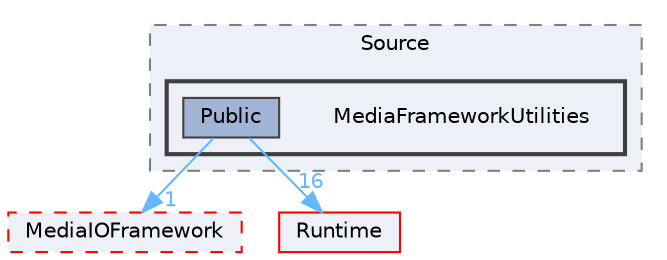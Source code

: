 digraph "MediaFrameworkUtilities"
{
 // INTERACTIVE_SVG=YES
 // LATEX_PDF_SIZE
  bgcolor="transparent";
  edge [fontname=Helvetica,fontsize=10,labelfontname=Helvetica,labelfontsize=10];
  node [fontname=Helvetica,fontsize=10,shape=box,height=0.2,width=0.4];
  compound=true
  subgraph clusterdir_efc599df7c05f0a22919286263d2d538 {
    graph [ bgcolor="#edf0f7", pencolor="grey50", label="Source", fontname=Helvetica,fontsize=10 style="filled,dashed", URL="dir_efc599df7c05f0a22919286263d2d538.html",tooltip=""]
  subgraph clusterdir_6eb1c2bebe3fed0524c1b46684d087b9 {
    graph [ bgcolor="#edf0f7", pencolor="grey25", label="", fontname=Helvetica,fontsize=10 style="filled,bold", URL="dir_6eb1c2bebe3fed0524c1b46684d087b9.html",tooltip=""]
    dir_6eb1c2bebe3fed0524c1b46684d087b9 [shape=plaintext, label="MediaFrameworkUtilities"];
  dir_e033ff32cac7ca907cb10a4f527589cf [label="Public", fillcolor="#a2b4d6", color="grey25", style="filled", URL="dir_e033ff32cac7ca907cb10a4f527589cf.html",tooltip=""];
  }
  }
  dir_7a1af25e7f68a5cdf9018ea3121afe17 [label="MediaIOFramework", fillcolor="#edf0f7", color="red", style="filled,dashed", URL="dir_7a1af25e7f68a5cdf9018ea3121afe17.html",tooltip=""];
  dir_7536b172fbd480bfd146a1b1acd6856b [label="Runtime", fillcolor="#edf0f7", color="red", style="filled", URL="dir_7536b172fbd480bfd146a1b1acd6856b.html",tooltip=""];
  dir_e033ff32cac7ca907cb10a4f527589cf->dir_7536b172fbd480bfd146a1b1acd6856b [headlabel="16", labeldistance=1.5 headhref="dir_000835_000984.html" href="dir_000835_000984.html" color="steelblue1" fontcolor="steelblue1"];
  dir_e033ff32cac7ca907cb10a4f527589cf->dir_7a1af25e7f68a5cdf9018ea3121afe17 [headlabel="1", labeldistance=1.5 headhref="dir_000835_000619.html" href="dir_000835_000619.html" color="steelblue1" fontcolor="steelblue1"];
}
